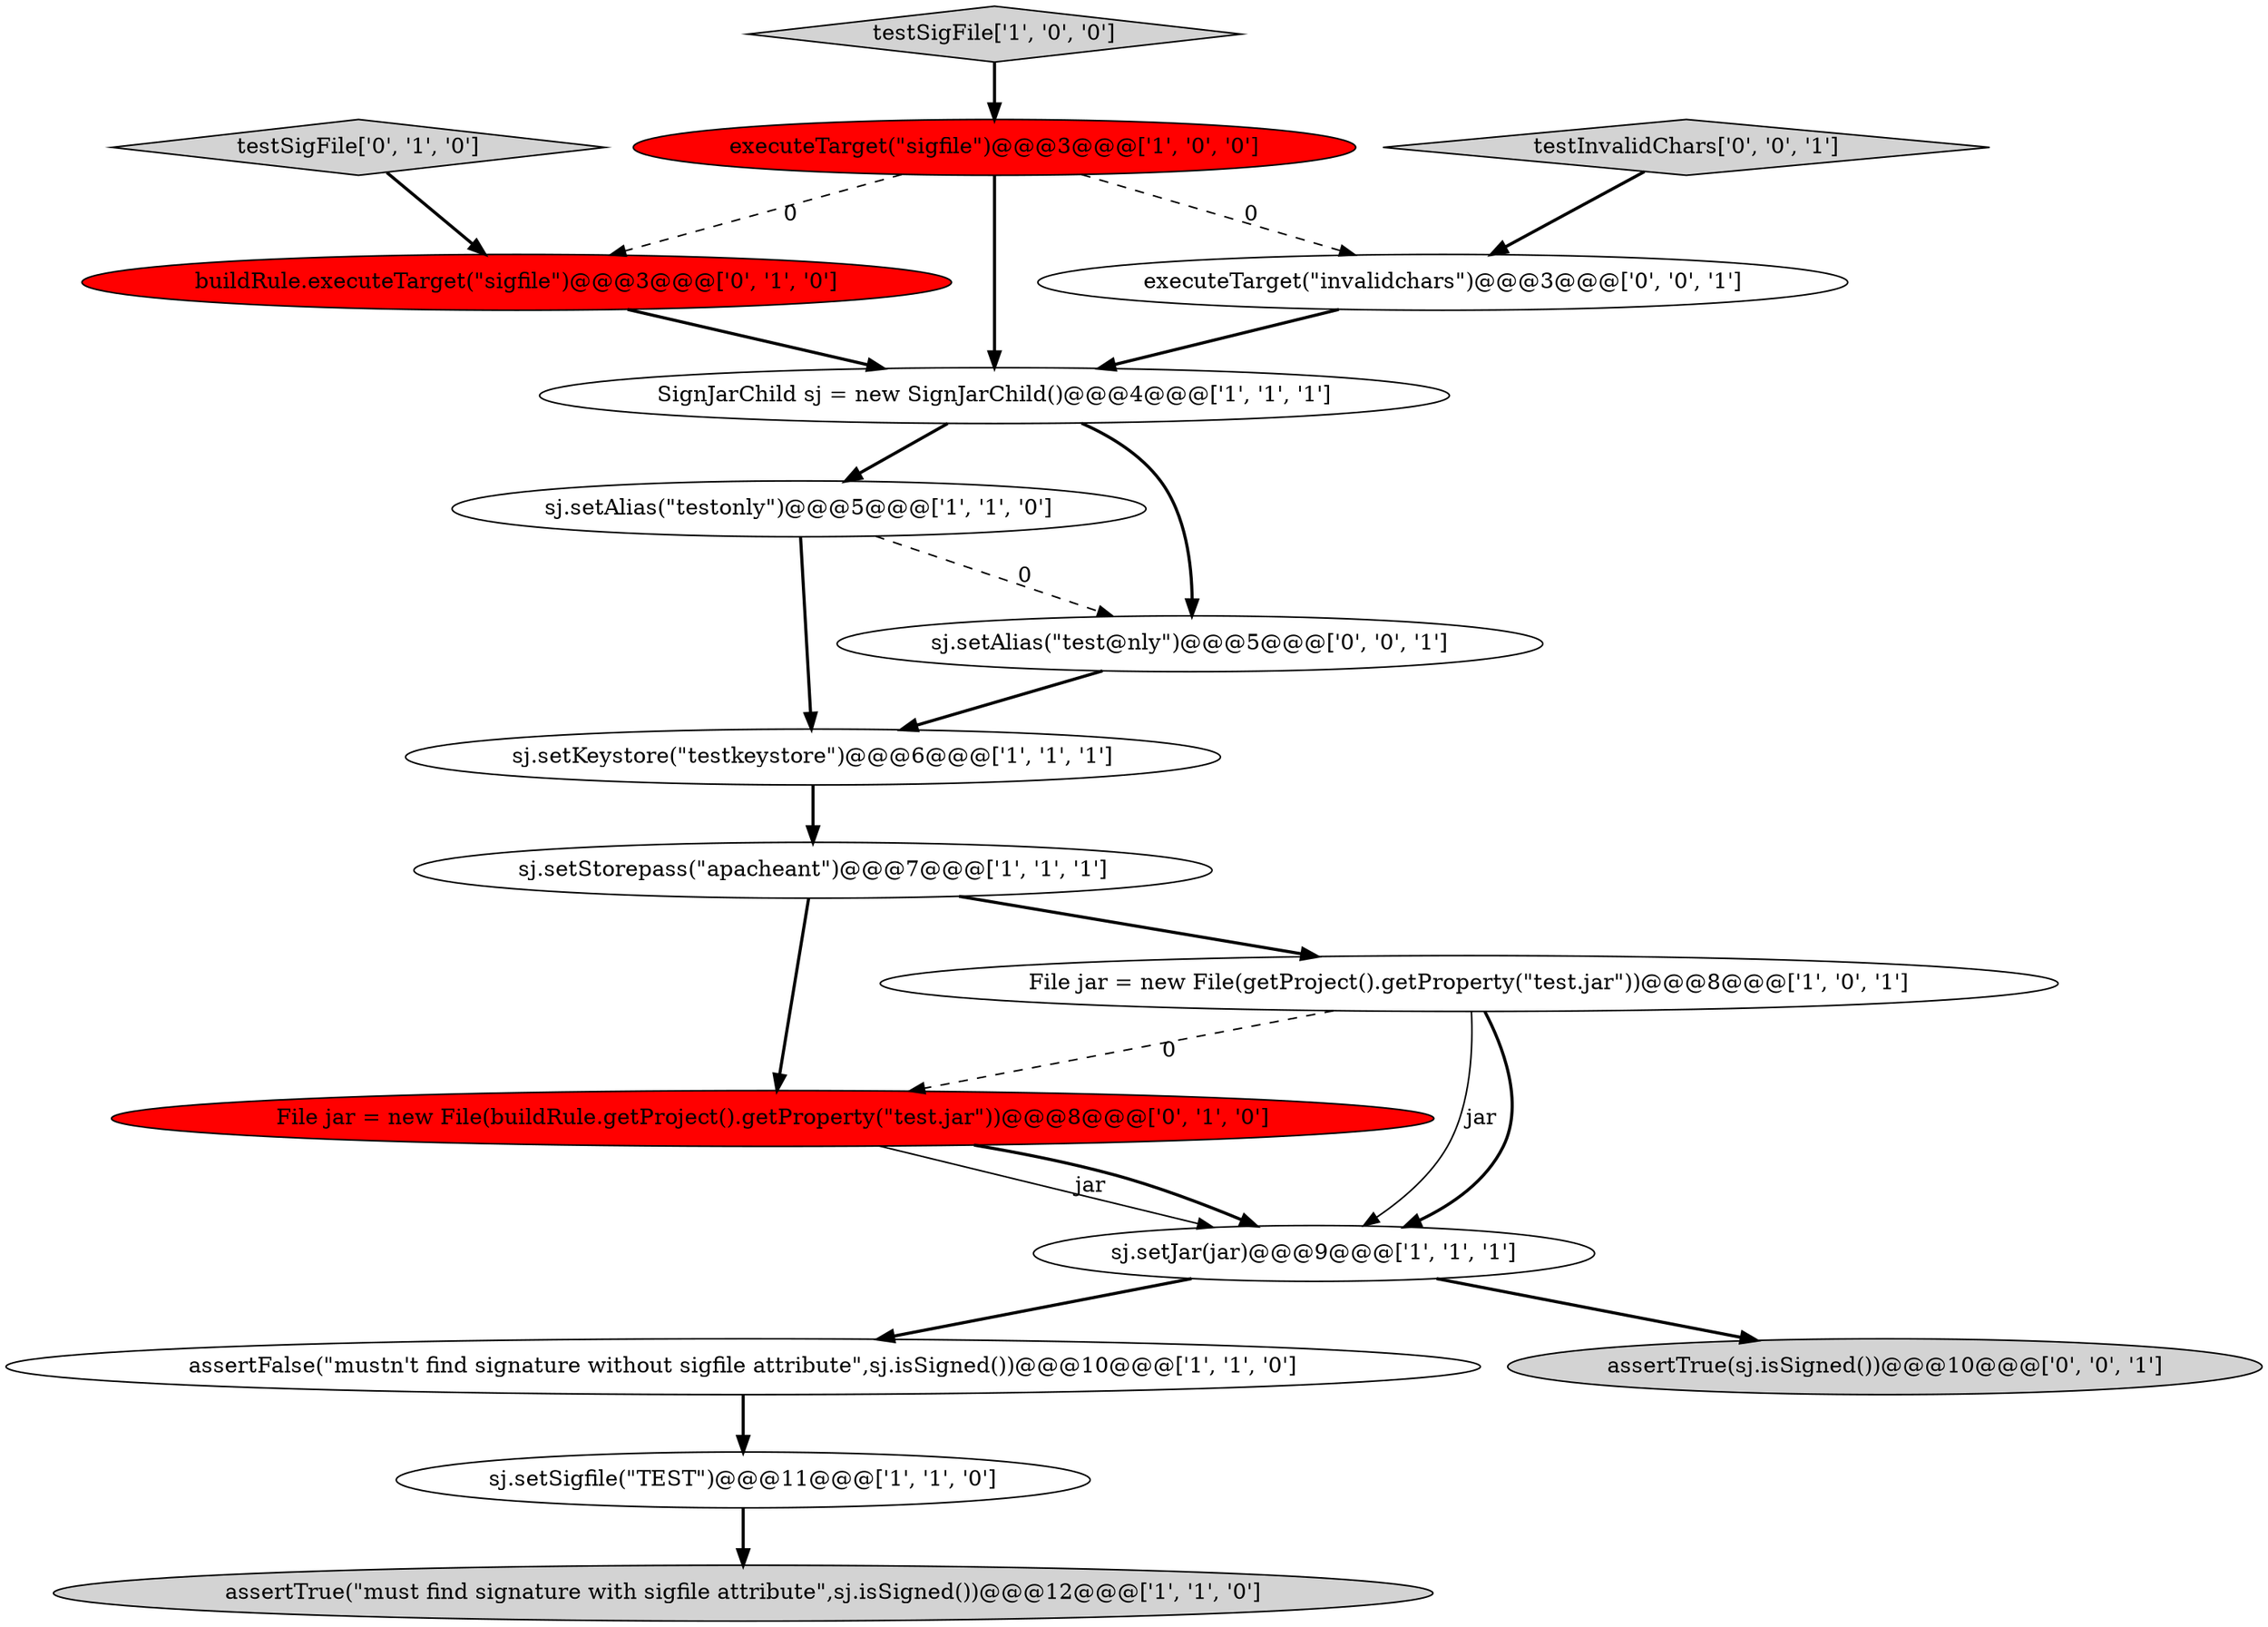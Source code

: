 digraph {
7 [style = filled, label = "sj.setJar(jar)@@@9@@@['1', '1', '1']", fillcolor = white, shape = ellipse image = "AAA0AAABBB1BBB"];
8 [style = filled, label = "executeTarget(\"sigfile\")@@@3@@@['1', '0', '0']", fillcolor = red, shape = ellipse image = "AAA1AAABBB1BBB"];
2 [style = filled, label = "sj.setAlias(\"testonly\")@@@5@@@['1', '1', '0']", fillcolor = white, shape = ellipse image = "AAA0AAABBB1BBB"];
9 [style = filled, label = "sj.setKeystore(\"testkeystore\")@@@6@@@['1', '1', '1']", fillcolor = white, shape = ellipse image = "AAA0AAABBB1BBB"];
4 [style = filled, label = "assertFalse(\"mustn't find signature without sigfile attribute\",sj.isSigned())@@@10@@@['1', '1', '0']", fillcolor = white, shape = ellipse image = "AAA0AAABBB1BBB"];
3 [style = filled, label = "sj.setSigfile(\"TEST\")@@@11@@@['1', '1', '0']", fillcolor = white, shape = ellipse image = "AAA0AAABBB1BBB"];
6 [style = filled, label = "SignJarChild sj = new SignJarChild()@@@4@@@['1', '1', '1']", fillcolor = white, shape = ellipse image = "AAA0AAABBB1BBB"];
0 [style = filled, label = "File jar = new File(getProject().getProperty(\"test.jar\"))@@@8@@@['1', '0', '1']", fillcolor = white, shape = ellipse image = "AAA0AAABBB1BBB"];
10 [style = filled, label = "sj.setStorepass(\"apacheant\")@@@7@@@['1', '1', '1']", fillcolor = white, shape = ellipse image = "AAA0AAABBB1BBB"];
13 [style = filled, label = "testSigFile['0', '1', '0']", fillcolor = lightgray, shape = diamond image = "AAA0AAABBB2BBB"];
15 [style = filled, label = "executeTarget(\"invalidchars\")@@@3@@@['0', '0', '1']", fillcolor = white, shape = ellipse image = "AAA0AAABBB3BBB"];
5 [style = filled, label = "testSigFile['1', '0', '0']", fillcolor = lightgray, shape = diamond image = "AAA0AAABBB1BBB"];
16 [style = filled, label = "assertTrue(sj.isSigned())@@@10@@@['0', '0', '1']", fillcolor = lightgray, shape = ellipse image = "AAA0AAABBB3BBB"];
12 [style = filled, label = "buildRule.executeTarget(\"sigfile\")@@@3@@@['0', '1', '0']", fillcolor = red, shape = ellipse image = "AAA1AAABBB2BBB"];
17 [style = filled, label = "sj.setAlias(\"test@nly\")@@@5@@@['0', '0', '1']", fillcolor = white, shape = ellipse image = "AAA0AAABBB3BBB"];
1 [style = filled, label = "assertTrue(\"must find signature with sigfile attribute\",sj.isSigned())@@@12@@@['1', '1', '0']", fillcolor = lightgray, shape = ellipse image = "AAA0AAABBB1BBB"];
11 [style = filled, label = "File jar = new File(buildRule.getProject().getProperty(\"test.jar\"))@@@8@@@['0', '1', '0']", fillcolor = red, shape = ellipse image = "AAA1AAABBB2BBB"];
14 [style = filled, label = "testInvalidChars['0', '0', '1']", fillcolor = lightgray, shape = diamond image = "AAA0AAABBB3BBB"];
6->17 [style = bold, label=""];
4->3 [style = bold, label=""];
5->8 [style = bold, label=""];
0->7 [style = solid, label="jar"];
3->1 [style = bold, label=""];
17->9 [style = bold, label=""];
8->15 [style = dashed, label="0"];
8->12 [style = dashed, label="0"];
8->6 [style = bold, label=""];
15->6 [style = bold, label=""];
0->11 [style = dashed, label="0"];
2->9 [style = bold, label=""];
9->10 [style = bold, label=""];
7->4 [style = bold, label=""];
12->6 [style = bold, label=""];
2->17 [style = dashed, label="0"];
0->7 [style = bold, label=""];
6->2 [style = bold, label=""];
13->12 [style = bold, label=""];
10->0 [style = bold, label=""];
7->16 [style = bold, label=""];
14->15 [style = bold, label=""];
11->7 [style = solid, label="jar"];
11->7 [style = bold, label=""];
10->11 [style = bold, label=""];
}
